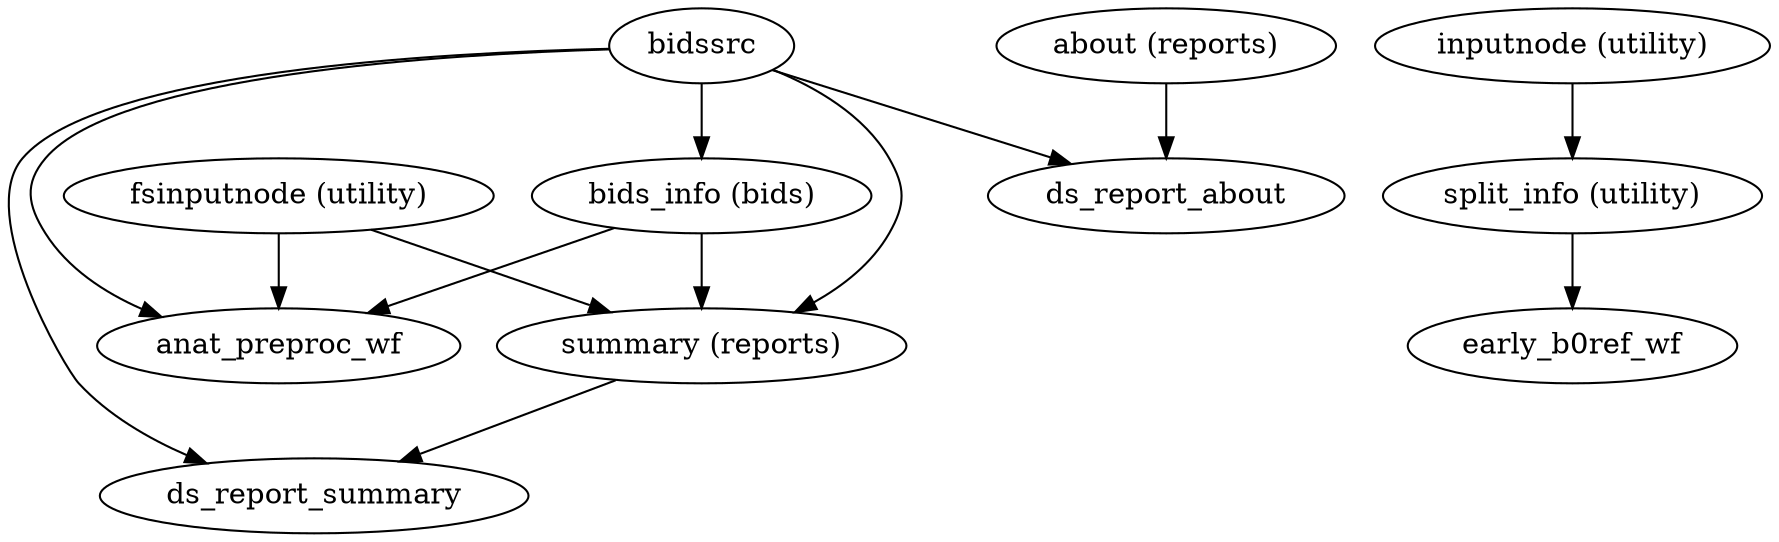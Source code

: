 strict digraph  {
"fsinputnode (utility)";
anat_preproc_wf;
"summary (reports)";
bidssrc;
"bids_info (bids)";
ds_report_summary;
ds_report_about;
"about (reports)";
"inputnode (utility)";
"split_info (utility)";
early_b0ref_wf;
"fsinputnode (utility)" -> anat_preproc_wf;
"fsinputnode (utility)" -> "summary (reports)";
"summary (reports)" -> ds_report_summary;
bidssrc -> "bids_info (bids)";
bidssrc -> "summary (reports)";
bidssrc -> anat_preproc_wf;
bidssrc -> ds_report_summary;
bidssrc -> ds_report_about;
"bids_info (bids)" -> "summary (reports)";
"bids_info (bids)" -> anat_preproc_wf;
"about (reports)" -> ds_report_about;
"inputnode (utility)" -> "split_info (utility)";
"split_info (utility)" -> early_b0ref_wf;
}
